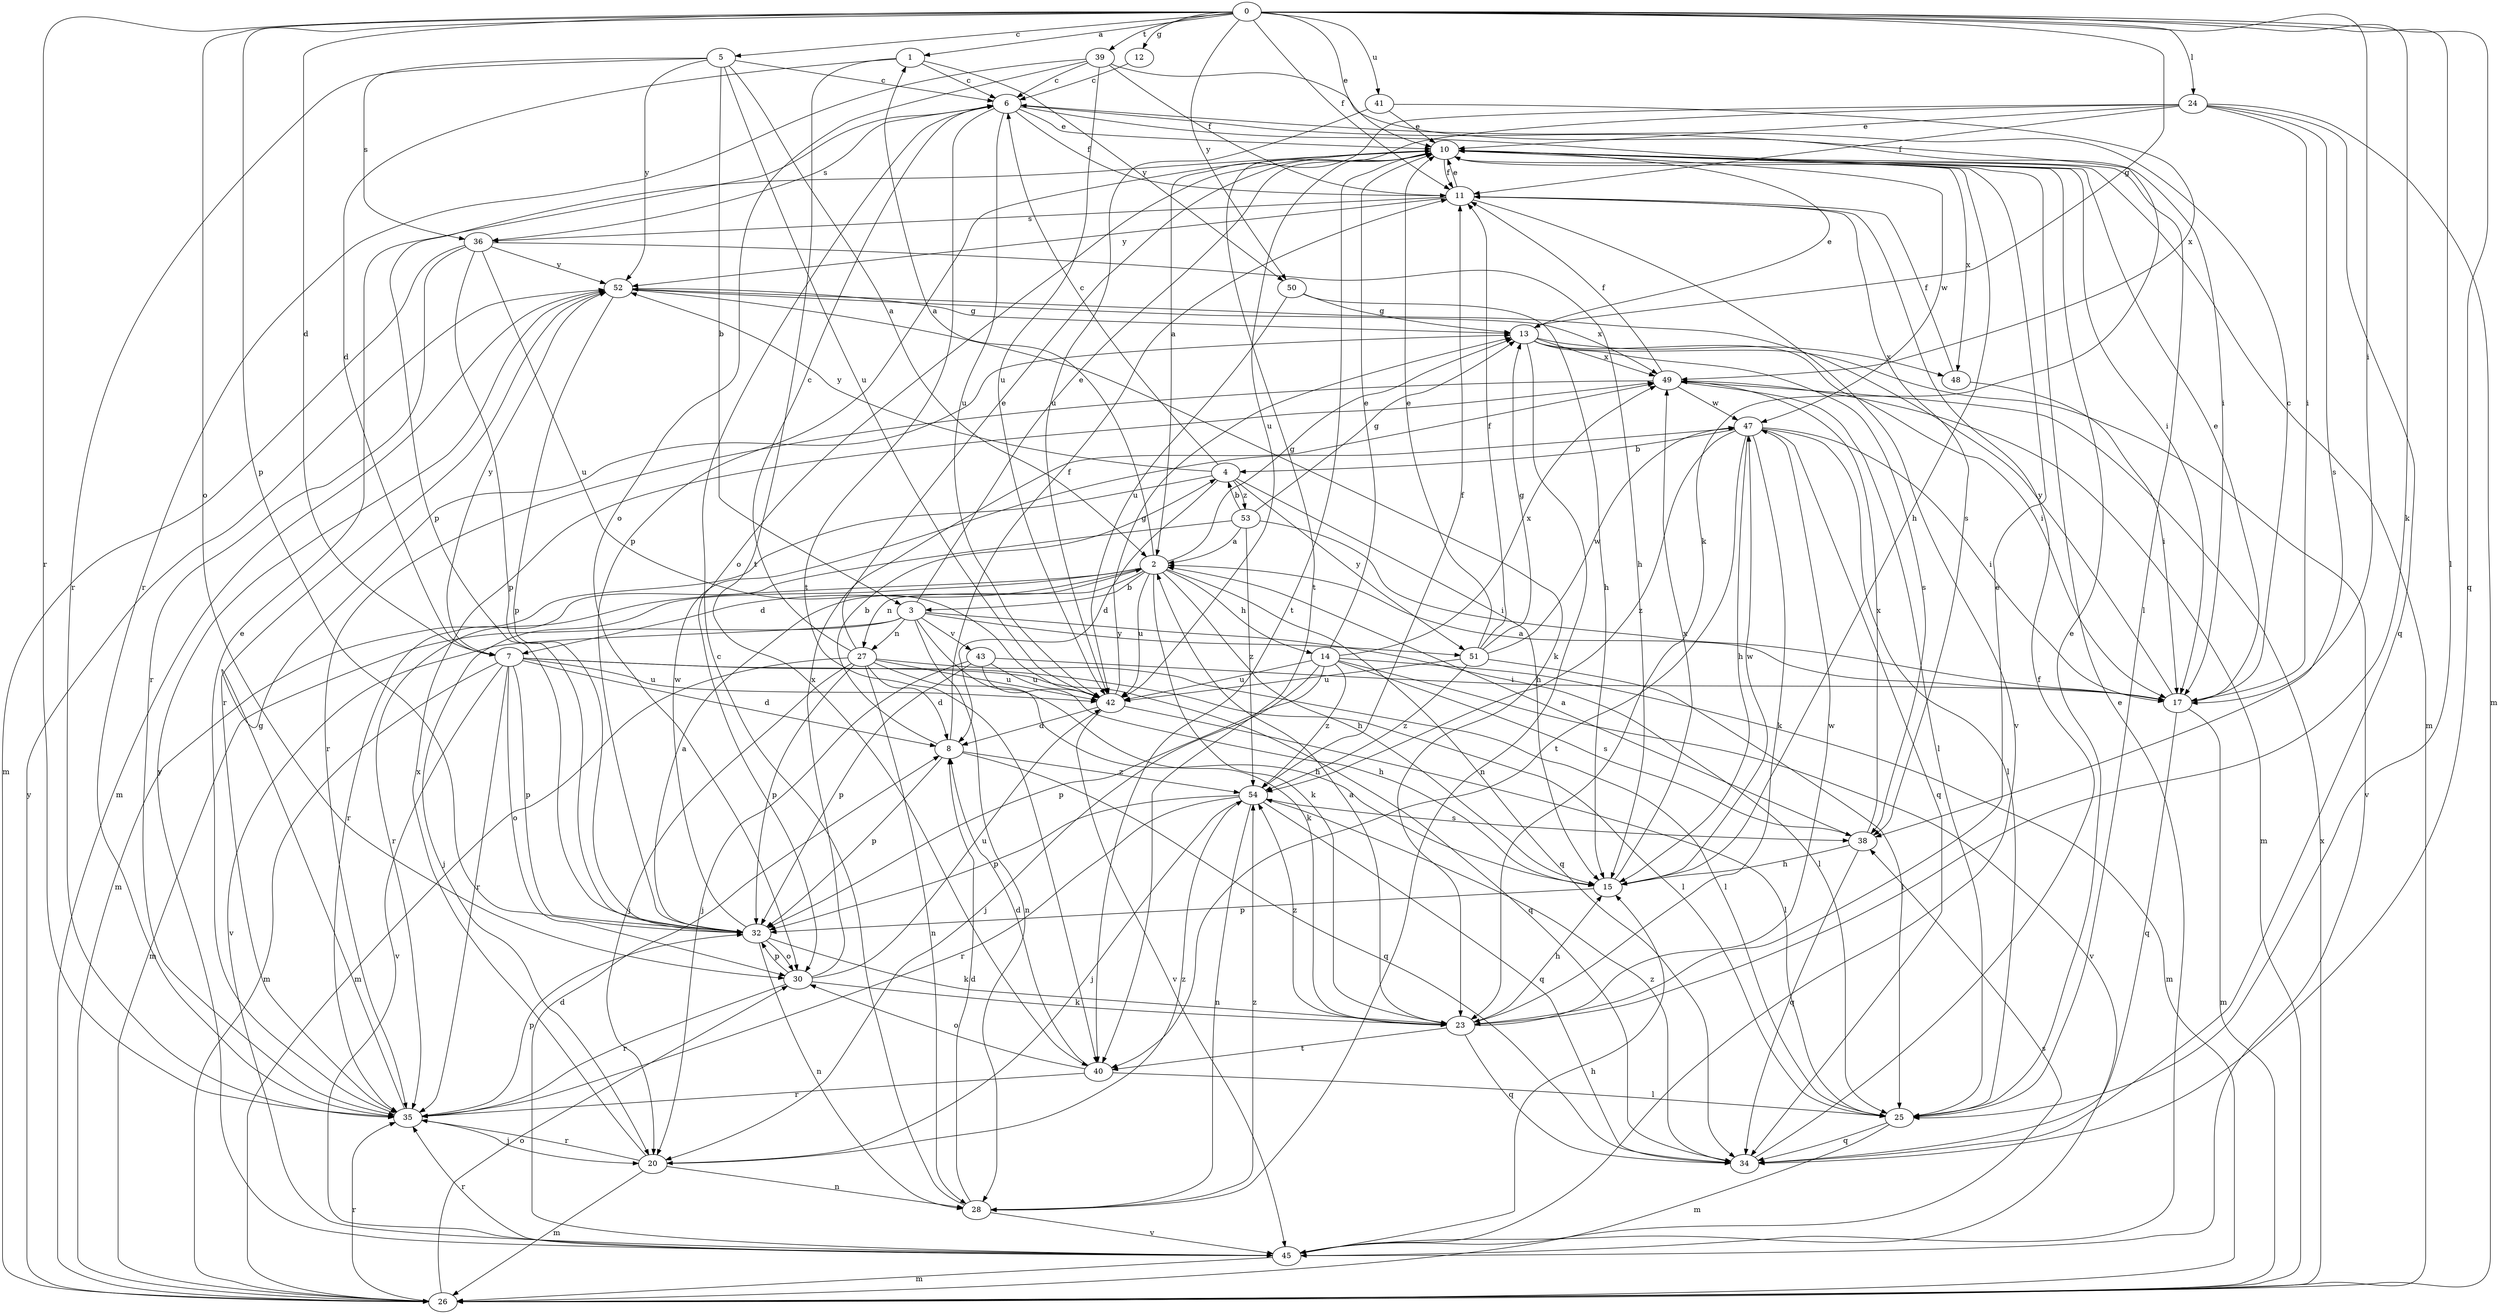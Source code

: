 strict digraph  {
0;
1;
2;
3;
4;
5;
6;
7;
8;
10;
11;
12;
13;
14;
15;
17;
20;
23;
24;
25;
26;
27;
28;
30;
32;
34;
35;
36;
38;
39;
40;
41;
42;
43;
45;
47;
48;
49;
50;
51;
52;
53;
54;
0 -> 1  [label=a];
0 -> 5  [label=c];
0 -> 7  [label=d];
0 -> 10  [label=e];
0 -> 11  [label=f];
0 -> 12  [label=g];
0 -> 13  [label=g];
0 -> 17  [label=i];
0 -> 23  [label=k];
0 -> 24  [label=l];
0 -> 25  [label=l];
0 -> 30  [label=o];
0 -> 32  [label=p];
0 -> 34  [label=q];
0 -> 35  [label=r];
0 -> 39  [label=t];
0 -> 41  [label=u];
0 -> 50  [label=y];
1 -> 6  [label=c];
1 -> 7  [label=d];
1 -> 40  [label=t];
1 -> 50  [label=y];
2 -> 1  [label=a];
2 -> 3  [label=b];
2 -> 7  [label=d];
2 -> 13  [label=g];
2 -> 14  [label=h];
2 -> 15  [label=h];
2 -> 20  [label=j];
2 -> 23  [label=k];
2 -> 27  [label=n];
2 -> 34  [label=q];
2 -> 35  [label=r];
2 -> 42  [label=u];
3 -> 10  [label=e];
3 -> 23  [label=k];
3 -> 25  [label=l];
3 -> 26  [label=m];
3 -> 27  [label=n];
3 -> 28  [label=n];
3 -> 43  [label=v];
3 -> 45  [label=v];
3 -> 51  [label=y];
4 -> 6  [label=c];
4 -> 8  [label=d];
4 -> 15  [label=h];
4 -> 26  [label=m];
4 -> 51  [label=y];
4 -> 52  [label=y];
4 -> 53  [label=z];
5 -> 2  [label=a];
5 -> 3  [label=b];
5 -> 6  [label=c];
5 -> 35  [label=r];
5 -> 36  [label=s];
5 -> 42  [label=u];
5 -> 52  [label=y];
6 -> 10  [label=e];
6 -> 11  [label=f];
6 -> 17  [label=i];
6 -> 25  [label=l];
6 -> 32  [label=p];
6 -> 36  [label=s];
6 -> 40  [label=t];
6 -> 42  [label=u];
7 -> 8  [label=d];
7 -> 25  [label=l];
7 -> 26  [label=m];
7 -> 30  [label=o];
7 -> 32  [label=p];
7 -> 34  [label=q];
7 -> 35  [label=r];
7 -> 42  [label=u];
7 -> 45  [label=v];
7 -> 52  [label=y];
8 -> 4  [label=b];
8 -> 11  [label=f];
8 -> 32  [label=p];
8 -> 34  [label=q];
8 -> 54  [label=z];
10 -> 11  [label=f];
10 -> 15  [label=h];
10 -> 17  [label=i];
10 -> 26  [label=m];
10 -> 30  [label=o];
10 -> 32  [label=p];
10 -> 40  [label=t];
10 -> 42  [label=u];
10 -> 47  [label=w];
10 -> 48  [label=x];
11 -> 10  [label=e];
11 -> 36  [label=s];
11 -> 38  [label=s];
11 -> 45  [label=v];
11 -> 52  [label=y];
12 -> 6  [label=c];
13 -> 10  [label=e];
13 -> 17  [label=i];
13 -> 28  [label=n];
13 -> 38  [label=s];
13 -> 45  [label=v];
13 -> 48  [label=x];
13 -> 49  [label=x];
14 -> 10  [label=e];
14 -> 20  [label=j];
14 -> 26  [label=m];
14 -> 32  [label=p];
14 -> 38  [label=s];
14 -> 42  [label=u];
14 -> 45  [label=v];
14 -> 49  [label=x];
14 -> 54  [label=z];
15 -> 32  [label=p];
15 -> 47  [label=w];
15 -> 49  [label=x];
17 -> 2  [label=a];
17 -> 6  [label=c];
17 -> 10  [label=e];
17 -> 26  [label=m];
17 -> 34  [label=q];
17 -> 52  [label=y];
20 -> 26  [label=m];
20 -> 28  [label=n];
20 -> 35  [label=r];
20 -> 49  [label=x];
20 -> 54  [label=z];
23 -> 2  [label=a];
23 -> 10  [label=e];
23 -> 15  [label=h];
23 -> 34  [label=q];
23 -> 40  [label=t];
23 -> 47  [label=w];
23 -> 54  [label=z];
24 -> 2  [label=a];
24 -> 10  [label=e];
24 -> 11  [label=f];
24 -> 17  [label=i];
24 -> 26  [label=m];
24 -> 34  [label=q];
24 -> 38  [label=s];
24 -> 40  [label=t];
25 -> 10  [label=e];
25 -> 26  [label=m];
25 -> 34  [label=q];
26 -> 30  [label=o];
26 -> 35  [label=r];
26 -> 49  [label=x];
26 -> 52  [label=y];
27 -> 6  [label=c];
27 -> 8  [label=d];
27 -> 10  [label=e];
27 -> 15  [label=h];
27 -> 20  [label=j];
27 -> 25  [label=l];
27 -> 26  [label=m];
27 -> 28  [label=n];
27 -> 32  [label=p];
27 -> 42  [label=u];
28 -> 6  [label=c];
28 -> 8  [label=d];
28 -> 45  [label=v];
28 -> 54  [label=z];
30 -> 23  [label=k];
30 -> 32  [label=p];
30 -> 35  [label=r];
30 -> 42  [label=u];
30 -> 49  [label=x];
32 -> 2  [label=a];
32 -> 23  [label=k];
32 -> 28  [label=n];
32 -> 30  [label=o];
32 -> 47  [label=w];
34 -> 11  [label=f];
34 -> 54  [label=z];
35 -> 10  [label=e];
35 -> 13  [label=g];
35 -> 20  [label=j];
35 -> 32  [label=p];
36 -> 15  [label=h];
36 -> 26  [label=m];
36 -> 32  [label=p];
36 -> 35  [label=r];
36 -> 42  [label=u];
36 -> 52  [label=y];
38 -> 2  [label=a];
38 -> 15  [label=h];
38 -> 34  [label=q];
38 -> 49  [label=x];
39 -> 6  [label=c];
39 -> 11  [label=f];
39 -> 23  [label=k];
39 -> 30  [label=o];
39 -> 35  [label=r];
39 -> 42  [label=u];
40 -> 8  [label=d];
40 -> 25  [label=l];
40 -> 30  [label=o];
40 -> 35  [label=r];
41 -> 10  [label=e];
41 -> 42  [label=u];
41 -> 49  [label=x];
42 -> 8  [label=d];
42 -> 13  [label=g];
42 -> 25  [label=l];
42 -> 45  [label=v];
43 -> 15  [label=h];
43 -> 17  [label=i];
43 -> 20  [label=j];
43 -> 32  [label=p];
43 -> 42  [label=u];
45 -> 8  [label=d];
45 -> 10  [label=e];
45 -> 15  [label=h];
45 -> 26  [label=m];
45 -> 35  [label=r];
45 -> 38  [label=s];
45 -> 52  [label=y];
47 -> 4  [label=b];
47 -> 15  [label=h];
47 -> 17  [label=i];
47 -> 23  [label=k];
47 -> 25  [label=l];
47 -> 34  [label=q];
47 -> 40  [label=t];
47 -> 54  [label=z];
48 -> 11  [label=f];
48 -> 17  [label=i];
49 -> 11  [label=f];
49 -> 25  [label=l];
49 -> 26  [label=m];
49 -> 35  [label=r];
49 -> 47  [label=w];
50 -> 13  [label=g];
50 -> 15  [label=h];
50 -> 42  [label=u];
51 -> 10  [label=e];
51 -> 11  [label=f];
51 -> 13  [label=g];
51 -> 25  [label=l];
51 -> 42  [label=u];
51 -> 47  [label=w];
51 -> 54  [label=z];
52 -> 13  [label=g];
52 -> 23  [label=k];
52 -> 26  [label=m];
52 -> 32  [label=p];
52 -> 35  [label=r];
52 -> 49  [label=x];
53 -> 2  [label=a];
53 -> 4  [label=b];
53 -> 13  [label=g];
53 -> 17  [label=i];
53 -> 35  [label=r];
53 -> 54  [label=z];
54 -> 11  [label=f];
54 -> 20  [label=j];
54 -> 28  [label=n];
54 -> 32  [label=p];
54 -> 34  [label=q];
54 -> 35  [label=r];
54 -> 38  [label=s];
}
